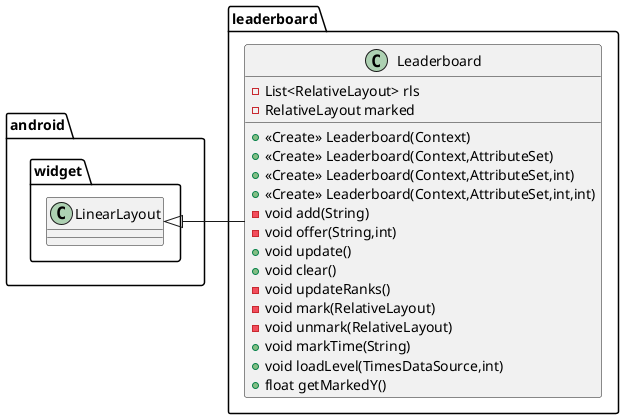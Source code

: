 @startuml
class leaderboard.Leaderboard {
- List<RelativeLayout> rls
- RelativeLayout marked
+ <<Create>> Leaderboard(Context)
+ <<Create>> Leaderboard(Context,AttributeSet)
+ <<Create>> Leaderboard(Context,AttributeSet,int)
+ <<Create>> Leaderboard(Context,AttributeSet,int,int)
- void add(String)
- void offer(String,int)
+ void update()
+ void clear()
- void updateRanks()
- void mark(RelativeLayout)
- void unmark(RelativeLayout)
+ void markTime(String)
+ void loadLevel(TimesDataSource,int)
+ float getMarkedY()
}




android.widget.LinearLayout <|- leaderboard.Leaderboard
@enduml
